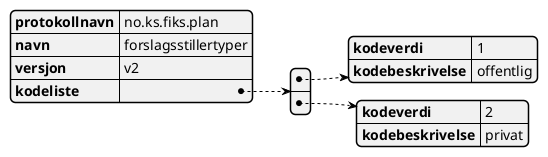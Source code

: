 @startjson
{
  "protokollnavn": "no.ks.fiks.plan",
  "navn": "forslagsstillertyper",
  "versjon": "v2",
  "kodeliste": [
    {
      "kodeverdi" : "1",
      "kodebeskrivelse" : "offentlig"
    },
    {
      "kodeverdi" : "2",
      "kodebeskrivelse" : "privat"
    }
  ]
}
@endjson
